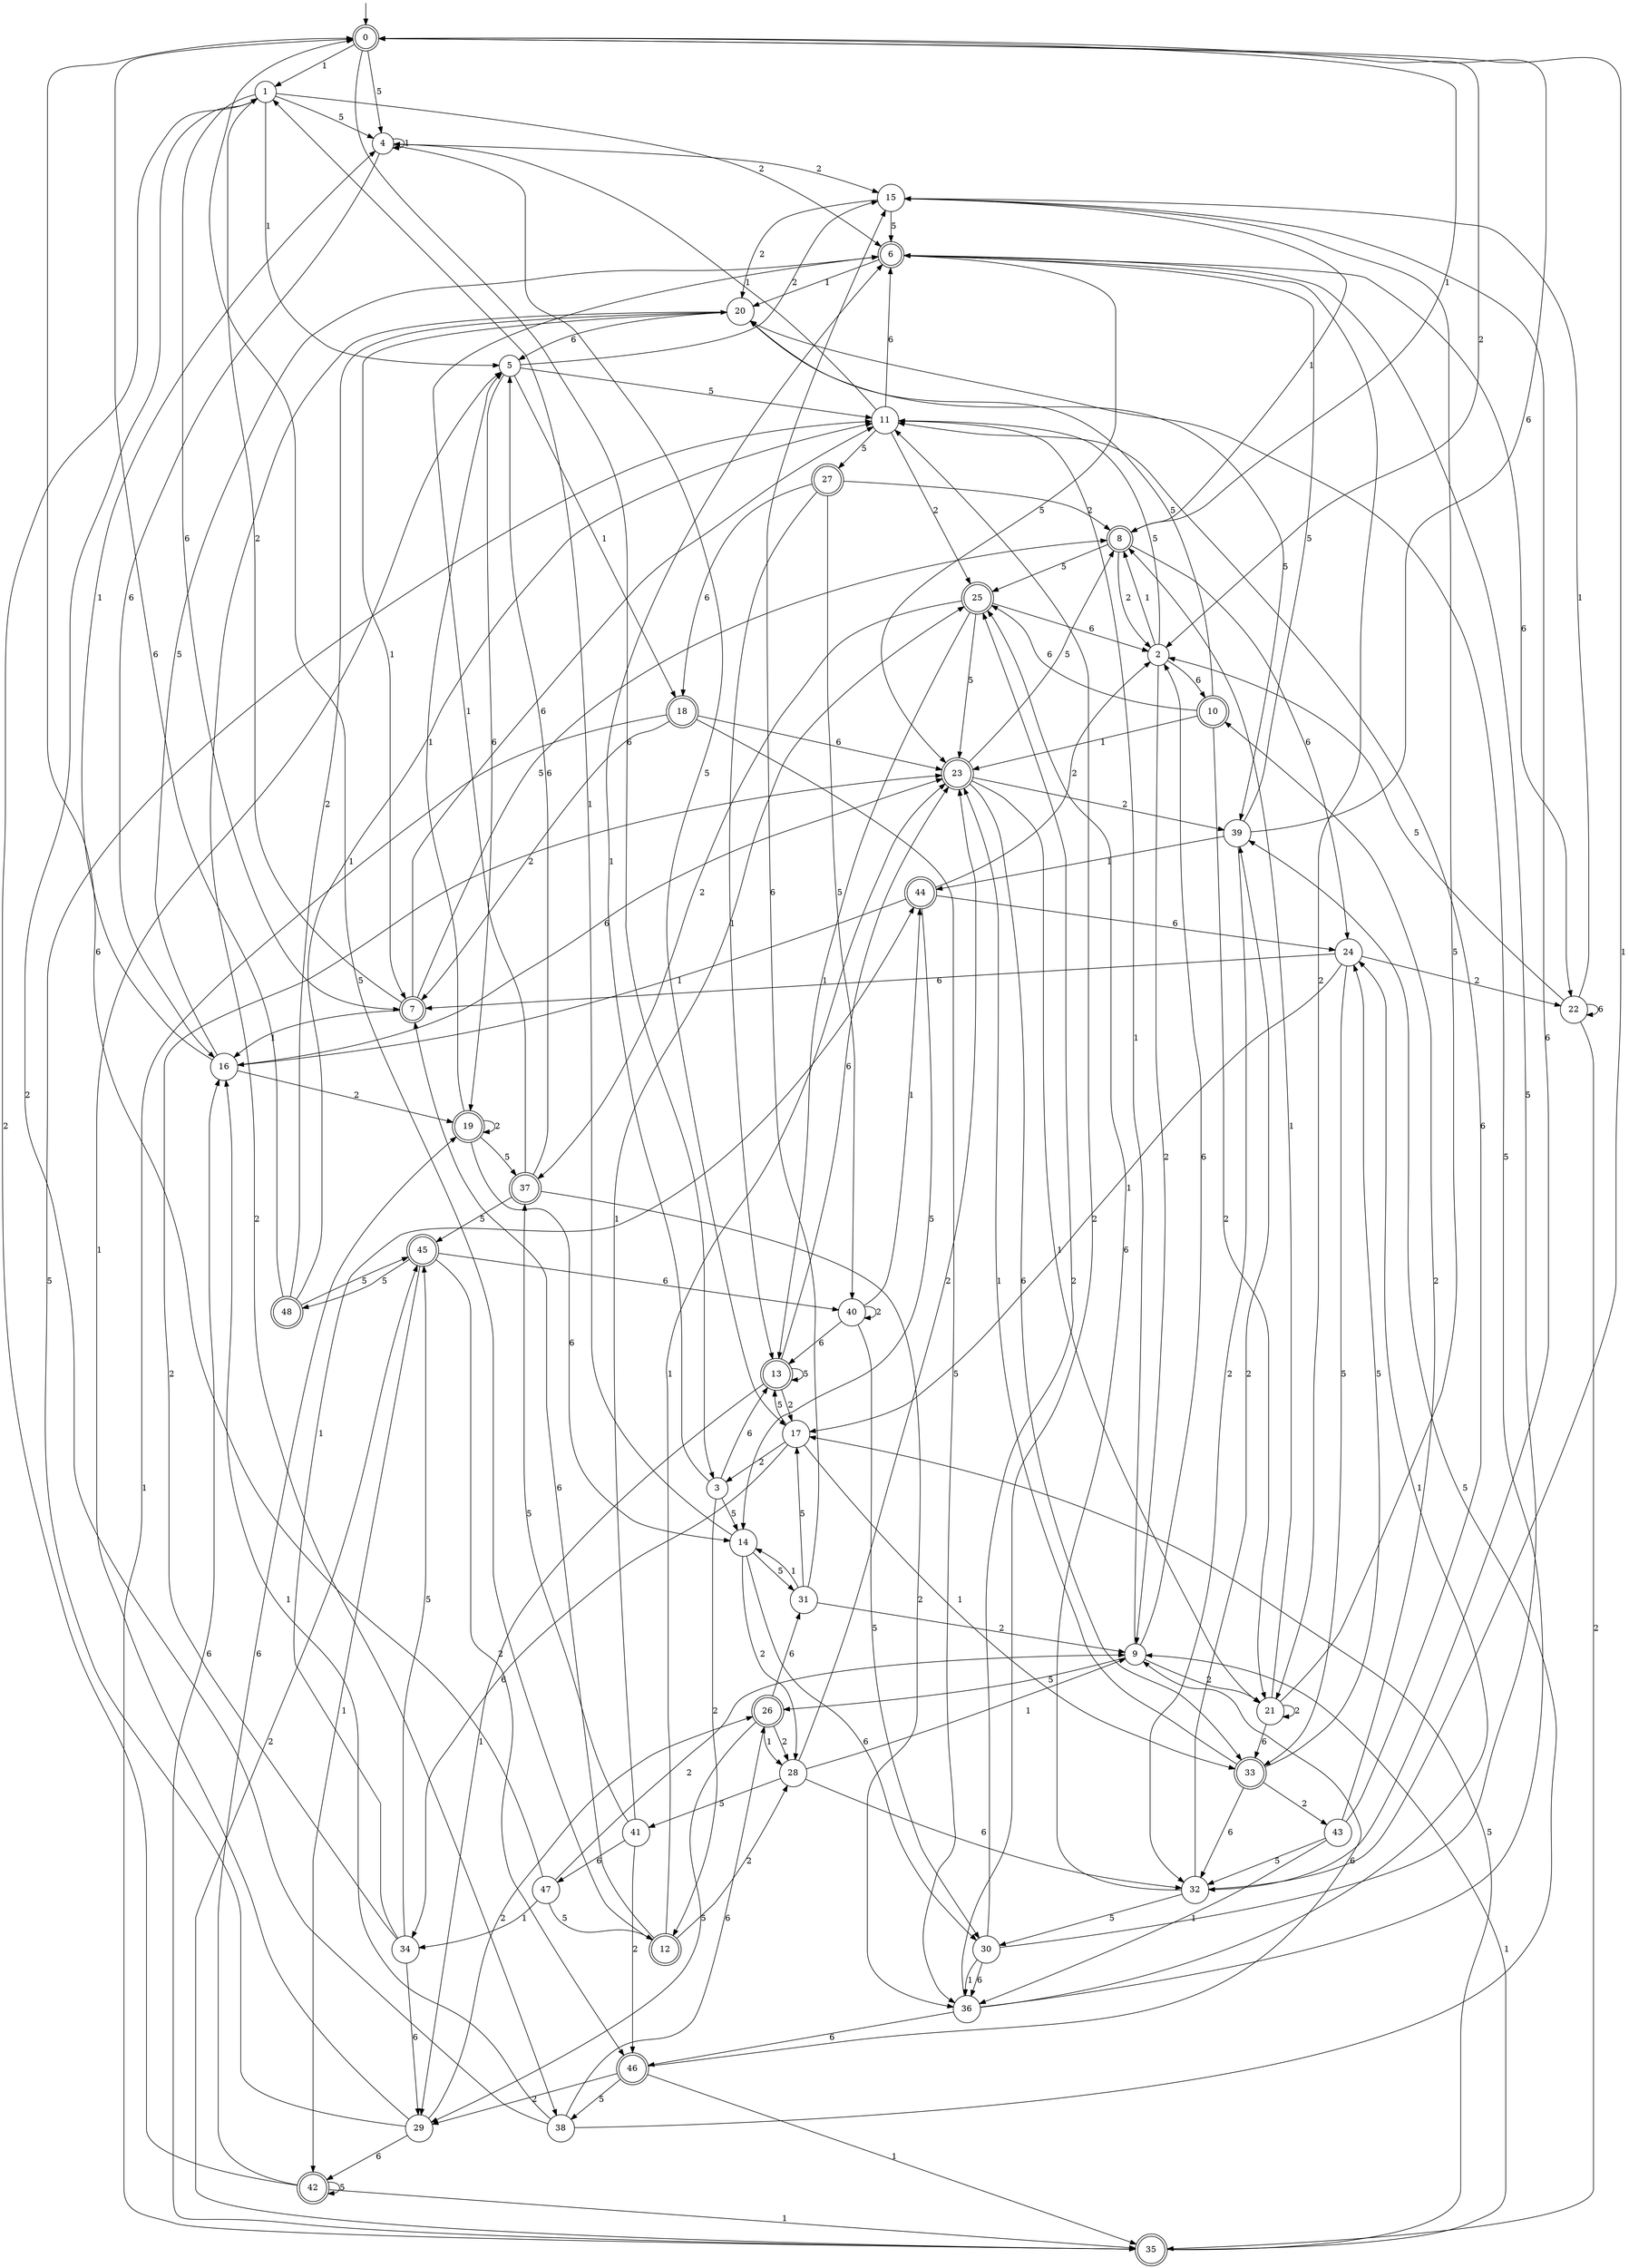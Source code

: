 digraph g {

	s0 [shape="doublecircle" label="0"];
	s1 [shape="circle" label="1"];
	s2 [shape="circle" label="2"];
	s3 [shape="circle" label="3"];
	s4 [shape="circle" label="4"];
	s5 [shape="circle" label="5"];
	s6 [shape="doublecircle" label="6"];
	s7 [shape="doublecircle" label="7"];
	s8 [shape="doublecircle" label="8"];
	s9 [shape="circle" label="9"];
	s10 [shape="doublecircle" label="10"];
	s11 [shape="circle" label="11"];
	s12 [shape="doublecircle" label="12"];
	s13 [shape="doublecircle" label="13"];
	s14 [shape="circle" label="14"];
	s15 [shape="circle" label="15"];
	s16 [shape="circle" label="16"];
	s17 [shape="circle" label="17"];
	s18 [shape="doublecircle" label="18"];
	s19 [shape="doublecircle" label="19"];
	s20 [shape="circle" label="20"];
	s21 [shape="circle" label="21"];
	s22 [shape="circle" label="22"];
	s23 [shape="doublecircle" label="23"];
	s24 [shape="circle" label="24"];
	s25 [shape="doublecircle" label="25"];
	s26 [shape="doublecircle" label="26"];
	s27 [shape="doublecircle" label="27"];
	s28 [shape="circle" label="28"];
	s29 [shape="circle" label="29"];
	s30 [shape="circle" label="30"];
	s31 [shape="circle" label="31"];
	s32 [shape="circle" label="32"];
	s33 [shape="doublecircle" label="33"];
	s34 [shape="circle" label="34"];
	s35 [shape="doublecircle" label="35"];
	s36 [shape="circle" label="36"];
	s37 [shape="doublecircle" label="37"];
	s38 [shape="circle" label="38"];
	s39 [shape="circle" label="39"];
	s40 [shape="circle" label="40"];
	s41 [shape="circle" label="41"];
	s42 [shape="doublecircle" label="42"];
	s43 [shape="circle" label="43"];
	s44 [shape="doublecircle" label="44"];
	s45 [shape="doublecircle" label="45"];
	s46 [shape="doublecircle" label="46"];
	s47 [shape="circle" label="47"];
	s48 [shape="doublecircle" label="48"];
	s0 -> s1 [label="1"];
	s0 -> s2 [label="2"];
	s0 -> s3 [label="6"];
	s0 -> s4 [label="5"];
	s1 -> s5 [label="1"];
	s1 -> s6 [label="2"];
	s1 -> s7 [label="6"];
	s1 -> s4 [label="5"];
	s2 -> s8 [label="1"];
	s2 -> s9 [label="2"];
	s2 -> s10 [label="6"];
	s2 -> s11 [label="5"];
	s3 -> s6 [label="1"];
	s3 -> s12 [label="2"];
	s3 -> s13 [label="6"];
	s3 -> s14 [label="5"];
	s4 -> s4 [label="1"];
	s4 -> s15 [label="2"];
	s4 -> s16 [label="6"];
	s4 -> s17 [label="5"];
	s5 -> s18 [label="1"];
	s5 -> s15 [label="2"];
	s5 -> s19 [label="6"];
	s5 -> s11 [label="5"];
	s6 -> s20 [label="1"];
	s6 -> s21 [label="2"];
	s6 -> s22 [label="6"];
	s6 -> s23 [label="5"];
	s7 -> s16 [label="1"];
	s7 -> s1 [label="2"];
	s7 -> s11 [label="6"];
	s7 -> s8 [label="5"];
	s8 -> s0 [label="1"];
	s8 -> s2 [label="2"];
	s8 -> s24 [label="6"];
	s8 -> s25 [label="5"];
	s9 -> s11 [label="1"];
	s9 -> s21 [label="2"];
	s9 -> s2 [label="6"];
	s9 -> s26 [label="5"];
	s10 -> s23 [label="1"];
	s10 -> s21 [label="2"];
	s10 -> s25 [label="6"];
	s10 -> s20 [label="5"];
	s11 -> s4 [label="1"];
	s11 -> s25 [label="2"];
	s11 -> s6 [label="6"];
	s11 -> s27 [label="5"];
	s12 -> s23 [label="1"];
	s12 -> s28 [label="2"];
	s12 -> s7 [label="6"];
	s12 -> s0 [label="5"];
	s13 -> s29 [label="1"];
	s13 -> s17 [label="2"];
	s13 -> s23 [label="6"];
	s13 -> s13 [label="5"];
	s14 -> s1 [label="1"];
	s14 -> s28 [label="2"];
	s14 -> s30 [label="6"];
	s14 -> s31 [label="5"];
	s15 -> s8 [label="1"];
	s15 -> s20 [label="2"];
	s15 -> s32 [label="6"];
	s15 -> s6 [label="5"];
	s16 -> s4 [label="1"];
	s16 -> s19 [label="2"];
	s16 -> s23 [label="6"];
	s16 -> s6 [label="5"];
	s17 -> s33 [label="1"];
	s17 -> s3 [label="2"];
	s17 -> s34 [label="6"];
	s17 -> s13 [label="5"];
	s18 -> s35 [label="1"];
	s18 -> s7 [label="2"];
	s18 -> s23 [label="6"];
	s18 -> s36 [label="5"];
	s19 -> s5 [label="1"];
	s19 -> s19 [label="2"];
	s19 -> s14 [label="6"];
	s19 -> s37 [label="5"];
	s20 -> s7 [label="1"];
	s20 -> s38 [label="2"];
	s20 -> s5 [label="6"];
	s20 -> s39 [label="5"];
	s21 -> s8 [label="1"];
	s21 -> s21 [label="2"];
	s21 -> s33 [label="6"];
	s21 -> s15 [label="5"];
	s22 -> s15 [label="1"];
	s22 -> s35 [label="2"];
	s22 -> s22 [label="6"];
	s22 -> s2 [label="5"];
	s23 -> s21 [label="1"];
	s23 -> s39 [label="2"];
	s23 -> s33 [label="6"];
	s23 -> s8 [label="5"];
	s24 -> s17 [label="1"];
	s24 -> s22 [label="2"];
	s24 -> s7 [label="6"];
	s24 -> s33 [label="5"];
	s25 -> s13 [label="1"];
	s25 -> s37 [label="2"];
	s25 -> s2 [label="6"];
	s25 -> s23 [label="5"];
	s26 -> s28 [label="1"];
	s26 -> s28 [label="2"];
	s26 -> s31 [label="6"];
	s26 -> s29 [label="5"];
	s27 -> s13 [label="1"];
	s27 -> s8 [label="2"];
	s27 -> s18 [label="6"];
	s27 -> s40 [label="5"];
	s28 -> s9 [label="1"];
	s28 -> s23 [label="2"];
	s28 -> s32 [label="6"];
	s28 -> s41 [label="5"];
	s29 -> s5 [label="1"];
	s29 -> s26 [label="2"];
	s29 -> s42 [label="6"];
	s29 -> s11 [label="5"];
	s30 -> s36 [label="1"];
	s30 -> s25 [label="2"];
	s30 -> s36 [label="6"];
	s30 -> s6 [label="5"];
	s31 -> s14 [label="1"];
	s31 -> s9 [label="2"];
	s31 -> s15 [label="6"];
	s31 -> s17 [label="5"];
	s32 -> s0 [label="1"];
	s32 -> s39 [label="2"];
	s32 -> s25 [label="6"];
	s32 -> s30 [label="5"];
	s33 -> s23 [label="1"];
	s33 -> s43 [label="2"];
	s33 -> s32 [label="6"];
	s33 -> s24 [label="5"];
	s34 -> s44 [label="1"];
	s34 -> s23 [label="2"];
	s34 -> s29 [label="6"];
	s34 -> s45 [label="5"];
	s35 -> s9 [label="1"];
	s35 -> s45 [label="2"];
	s35 -> s16 [label="6"];
	s35 -> s17 [label="5"];
	s36 -> s24 [label="1"];
	s36 -> s11 [label="2"];
	s36 -> s46 [label="6"];
	s36 -> s20 [label="5"];
	s37 -> s6 [label="1"];
	s37 -> s36 [label="2"];
	s37 -> s5 [label="6"];
	s37 -> s45 [label="5"];
	s38 -> s16 [label="1"];
	s38 -> s1 [label="2"];
	s38 -> s26 [label="6"];
	s38 -> s39 [label="5"];
	s39 -> s44 [label="1"];
	s39 -> s32 [label="2"];
	s39 -> s0 [label="6"];
	s39 -> s6 [label="5"];
	s40 -> s44 [label="1"];
	s40 -> s40 [label="2"];
	s40 -> s13 [label="6"];
	s40 -> s30 [label="5"];
	s41 -> s25 [label="1"];
	s41 -> s46 [label="2"];
	s41 -> s47 [label="6"];
	s41 -> s37 [label="5"];
	s42 -> s35 [label="1"];
	s42 -> s1 [label="2"];
	s42 -> s19 [label="6"];
	s42 -> s42 [label="5"];
	s43 -> s36 [label="1"];
	s43 -> s10 [label="2"];
	s43 -> s11 [label="6"];
	s43 -> s32 [label="5"];
	s44 -> s16 [label="1"];
	s44 -> s2 [label="2"];
	s44 -> s24 [label="6"];
	s44 -> s14 [label="5"];
	s45 -> s42 [label="1"];
	s45 -> s46 [label="2"];
	s45 -> s40 [label="6"];
	s45 -> s48 [label="5"];
	s46 -> s35 [label="1"];
	s46 -> s29 [label="2"];
	s46 -> s9 [label="6"];
	s46 -> s38 [label="5"];
	s47 -> s34 [label="1"];
	s47 -> s9 [label="2"];
	s47 -> s0 [label="6"];
	s47 -> s12 [label="5"];
	s48 -> s11 [label="1"];
	s48 -> s20 [label="2"];
	s48 -> s0 [label="6"];
	s48 -> s45 [label="5"];

__start0 [label="" shape="none" width="0" height="0"];
__start0 -> s0;

}
